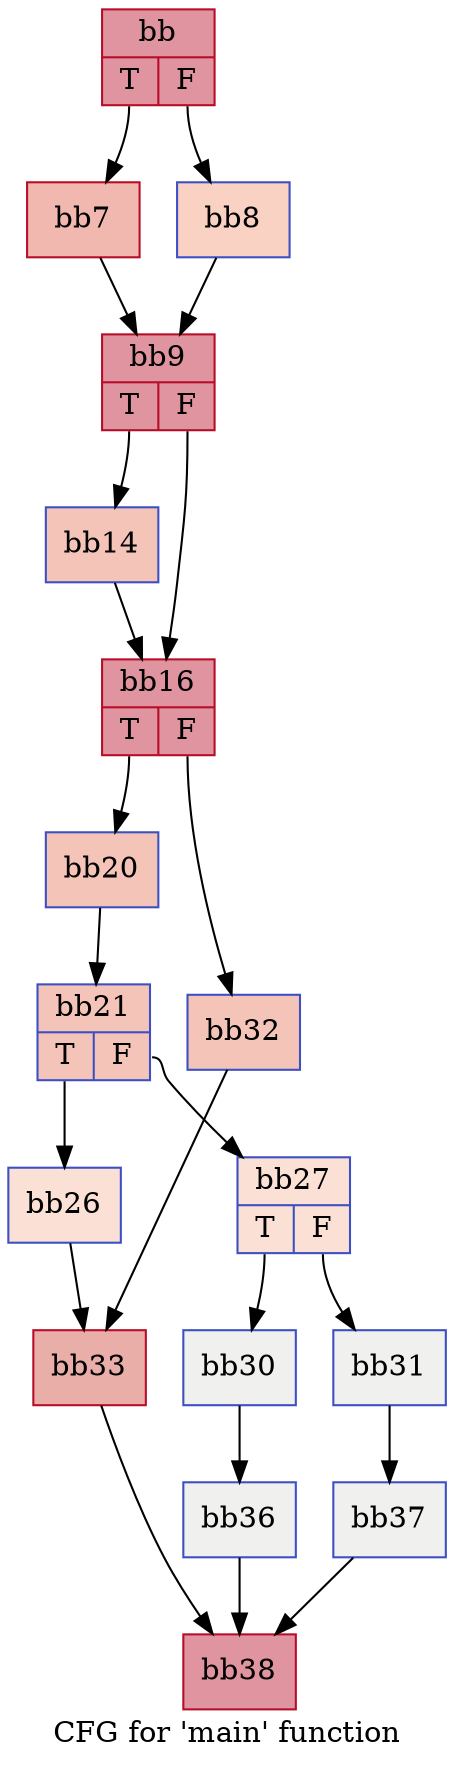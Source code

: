 digraph "CFG for 'main' function" {
	label="CFG for 'main' function";

	Node0x62a3d70 [shape=record,color="#b70d28ff", style=filled, fillcolor="#b70d2870",label="{bb|{<s0>T|<s1>F}}"];
	Node0x62a3d70:s0 -> Node0x62a4740;
	Node0x62a3d70:s1 -> Node0x62a4810;
	Node0x62a4740 [shape=record,color="#b70d28ff", style=filled, fillcolor="#dc5d4a70",label="{bb7}"];
	Node0x62a4740 -> Node0x62a4a50;
	Node0x62a4810 [shape=record,color="#3d50c3ff", style=filled, fillcolor="#f4987a70",label="{bb8}"];
	Node0x62a4810 -> Node0x62a4a50;
	Node0x62a4a50 [shape=record,color="#b70d28ff", style=filled, fillcolor="#b70d2870",label="{bb9|{<s0>T|<s1>F}}"];
	Node0x62a4a50:s0 -> Node0x62a5080;
	Node0x62a4a50:s1 -> Node0x62a50f0;
	Node0x62a5080 [shape=record,color="#3d50c3ff", style=filled, fillcolor="#e97a5f70",label="{bb14}"];
	Node0x62a5080 -> Node0x62a50f0;
	Node0x62a50f0 [shape=record,color="#b70d28ff", style=filled, fillcolor="#b70d2870",label="{bb16|{<s0>T|<s1>F}}"];
	Node0x62a50f0:s0 -> Node0x62a56c0;
	Node0x62a50f0:s1 -> Node0x62a5730;
	Node0x62a56c0 [shape=record,color="#3d50c3ff", style=filled, fillcolor="#e97a5f70",label="{bb20}"];
	Node0x62a56c0 -> Node0x62a5850;
	Node0x62a5850 [shape=record,color="#3d50c3ff", style=filled, fillcolor="#e97a5f70",label="{bb21|{<s0>T|<s1>F}}"];
	Node0x62a5850:s0 -> Node0x62a5fd0;
	Node0x62a5850:s1 -> Node0x62a6040;
	Node0x62a5fd0 [shape=record,color="#3d50c3ff", style=filled, fillcolor="#f7bca170",label="{bb26}"];
	Node0x62a5fd0 -> Node0x62a61c0;
	Node0x62a6040 [shape=record,color="#3d50c3ff", style=filled, fillcolor="#f7bca170",label="{bb27|{<s0>T|<s1>F}}"];
	Node0x62a6040:s0 -> Node0x62a6410;
	Node0x62a6040:s1 -> Node0x62a6480;
	Node0x62a6410 [shape=record,color="#3d50c3ff", style=filled, fillcolor="#dedcdb70",label="{bb30}"];
	Node0x62a6410 -> Node0x62a6600;
	Node0x62a6480 [shape=record,color="#3d50c3ff", style=filled, fillcolor="#dedcdb70",label="{bb31}"];
	Node0x62a6480 -> Node0x62a66e0;
	Node0x62a5730 [shape=record,color="#3d50c3ff", style=filled, fillcolor="#e97a5f70",label="{bb32}"];
	Node0x62a5730 -> Node0x62a61c0;
	Node0x62a61c0 [shape=record,color="#b70d28ff", style=filled, fillcolor="#d0473d70",label="{bb33}"];
	Node0x62a61c0 -> Node0x62a6a40;
	Node0x62a6600 [shape=record,color="#3d50c3ff", style=filled, fillcolor="#dedcdb70",label="{bb36}"];
	Node0x62a6600 -> Node0x62a6a40;
	Node0x62a66e0 [shape=record,color="#3d50c3ff", style=filled, fillcolor="#dedcdb70",label="{bb37}"];
	Node0x62a66e0 -> Node0x62a6a40;
	Node0x62a6a40 [shape=record,color="#b70d28ff", style=filled, fillcolor="#b70d2870",label="{bb38}"];
}
